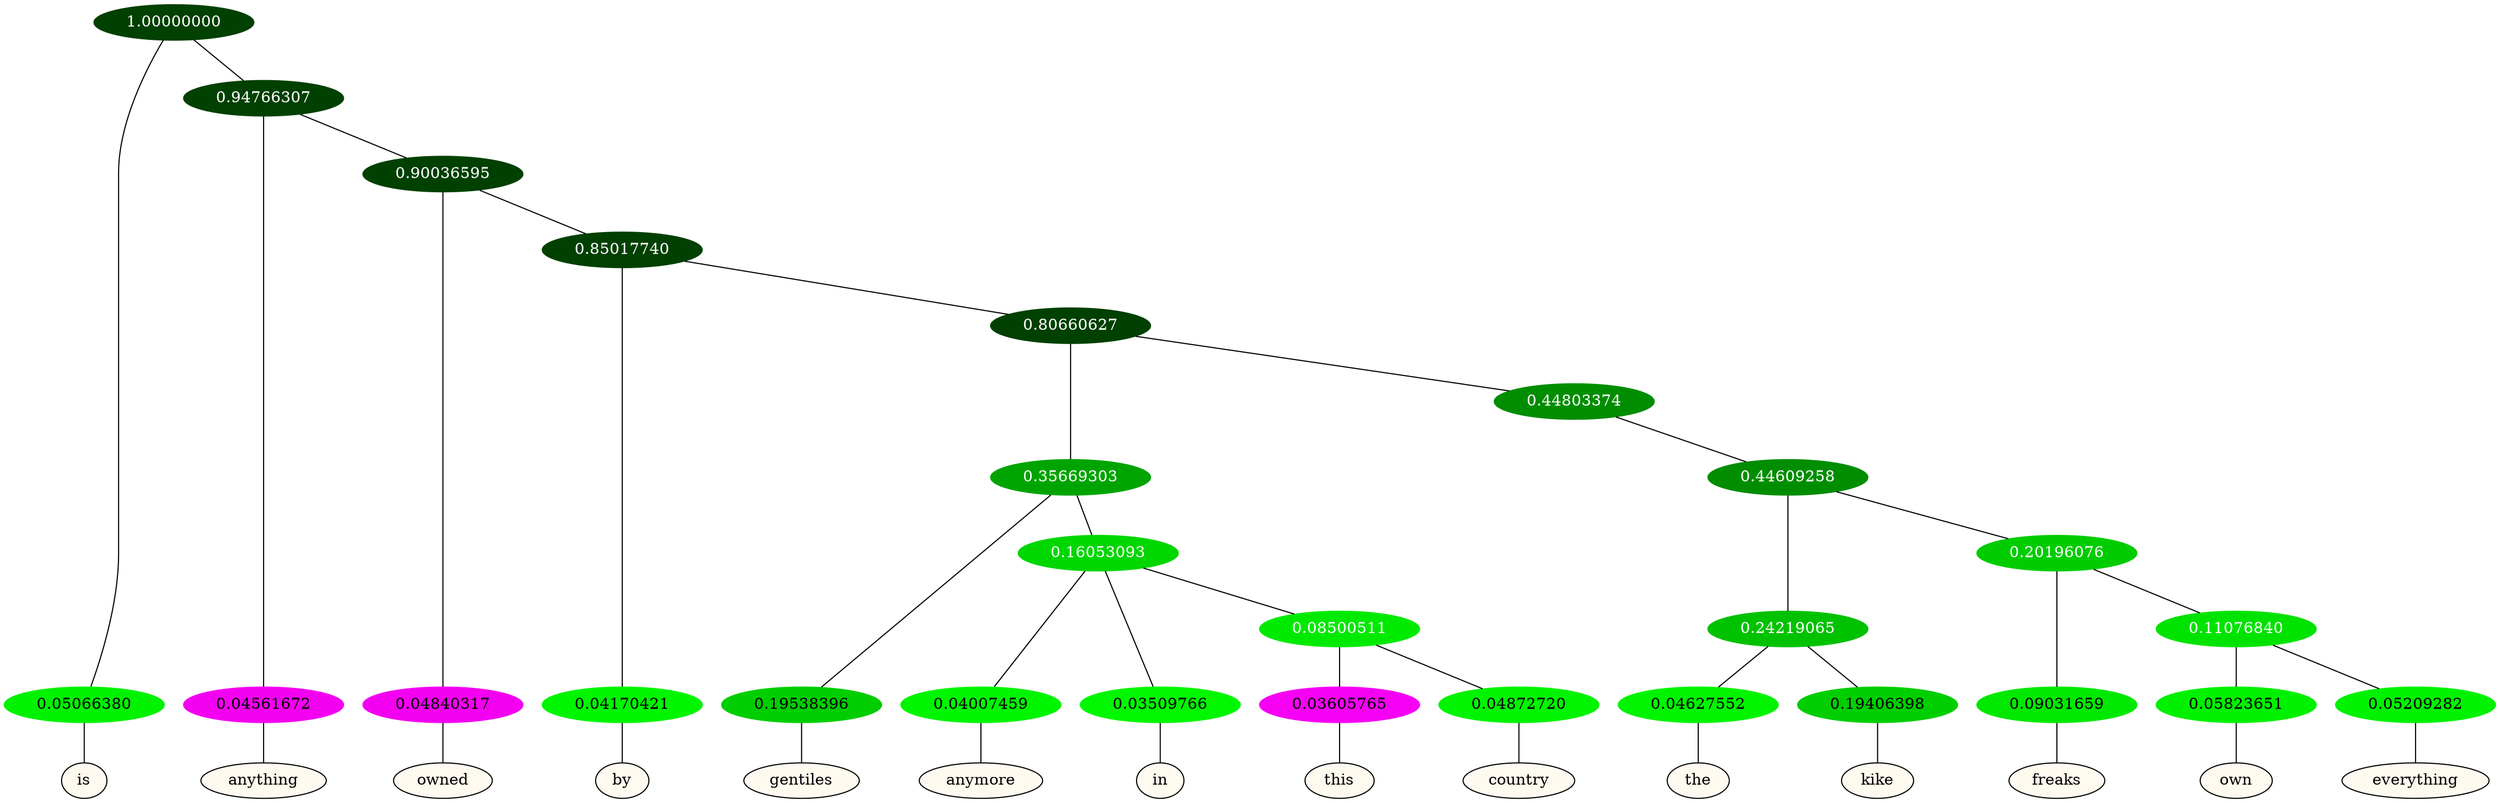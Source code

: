 graph {
	node [format=png height=0.15 nodesep=0.001 ordering=out overlap=prism overlap_scaling=0.01 ranksep=0.001 ratio=0.2 style=filled width=0.15]
	{
		rank=same
		a_w_1 [label=is color=black fillcolor=floralwhite style="filled,solid"]
		a_w_3 [label=anything color=black fillcolor=floralwhite style="filled,solid"]
		a_w_5 [label=owned color=black fillcolor=floralwhite style="filled,solid"]
		a_w_7 [label=by color=black fillcolor=floralwhite style="filled,solid"]
		a_w_11 [label=gentiles color=black fillcolor=floralwhite style="filled,solid"]
		a_w_14 [label=anymore color=black fillcolor=floralwhite style="filled,solid"]
		a_w_15 [label=in color=black fillcolor=floralwhite style="filled,solid"]
		a_w_19 [label=this color=black fillcolor=floralwhite style="filled,solid"]
		a_w_20 [label=country color=black fillcolor=floralwhite style="filled,solid"]
		a_w_21 [label=the color=black fillcolor=floralwhite style="filled,solid"]
		a_w_22 [label=kike color=black fillcolor=floralwhite style="filled,solid"]
		a_w_23 [label=freaks color=black fillcolor=floralwhite style="filled,solid"]
		a_w_25 [label=own color=black fillcolor=floralwhite style="filled,solid"]
		a_w_26 [label=everything color=black fillcolor=floralwhite style="filled,solid"]
	}
	a_n_1 -- a_w_1
	a_n_3 -- a_w_3
	a_n_5 -- a_w_5
	a_n_7 -- a_w_7
	a_n_11 -- a_w_11
	a_n_14 -- a_w_14
	a_n_15 -- a_w_15
	a_n_19 -- a_w_19
	a_n_20 -- a_w_20
	a_n_21 -- a_w_21
	a_n_22 -- a_w_22
	a_n_23 -- a_w_23
	a_n_25 -- a_w_25
	a_n_26 -- a_w_26
	{
		rank=same
		a_n_1 [label=0.05066380 color="0.334 1.000 0.949" fontcolor=black]
		a_n_3 [label=0.04561672 color="0.835 1.000 0.954" fontcolor=black]
		a_n_5 [label=0.04840317 color="0.835 1.000 0.952" fontcolor=black]
		a_n_7 [label=0.04170421 color="0.334 1.000 0.958" fontcolor=black]
		a_n_11 [label=0.19538396 color="0.334 1.000 0.805" fontcolor=black]
		a_n_14 [label=0.04007459 color="0.334 1.000 0.960" fontcolor=black]
		a_n_15 [label=0.03509766 color="0.334 1.000 0.965" fontcolor=black]
		a_n_19 [label=0.03605765 color="0.835 1.000 0.964" fontcolor=black]
		a_n_20 [label=0.04872720 color="0.334 1.000 0.951" fontcolor=black]
		a_n_21 [label=0.04627552 color="0.334 1.000 0.954" fontcolor=black]
		a_n_22 [label=0.19406398 color="0.334 1.000 0.806" fontcolor=black]
		a_n_23 [label=0.09031659 color="0.334 1.000 0.910" fontcolor=black]
		a_n_25 [label=0.05823651 color="0.334 1.000 0.942" fontcolor=black]
		a_n_26 [label=0.05209282 color="0.334 1.000 0.948" fontcolor=black]
	}
	a_n_0 [label=1.00000000 color="0.334 1.000 0.250" fontcolor=grey99]
	a_n_0 -- a_n_1
	a_n_2 [label=0.94766307 color="0.334 1.000 0.250" fontcolor=grey99]
	a_n_0 -- a_n_2
	a_n_2 -- a_n_3
	a_n_4 [label=0.90036595 color="0.334 1.000 0.250" fontcolor=grey99]
	a_n_2 -- a_n_4
	a_n_4 -- a_n_5
	a_n_6 [label=0.85017740 color="0.334 1.000 0.250" fontcolor=grey99]
	a_n_4 -- a_n_6
	a_n_6 -- a_n_7
	a_n_8 [label=0.80660627 color="0.334 1.000 0.250" fontcolor=grey99]
	a_n_6 -- a_n_8
	a_n_9 [label=0.35669303 color="0.334 1.000 0.643" fontcolor=grey99]
	a_n_8 -- a_n_9
	a_n_10 [label=0.44803374 color="0.334 1.000 0.552" fontcolor=grey99]
	a_n_8 -- a_n_10
	a_n_9 -- a_n_11
	a_n_12 [label=0.16053093 color="0.334 1.000 0.839" fontcolor=grey99]
	a_n_9 -- a_n_12
	a_n_13 [label=0.44609258 color="0.334 1.000 0.554" fontcolor=grey99]
	a_n_10 -- a_n_13
	a_n_12 -- a_n_14
	a_n_12 -- a_n_15
	a_n_16 [label=0.08500511 color="0.334 1.000 0.915" fontcolor=grey99]
	a_n_12 -- a_n_16
	a_n_17 [label=0.24219065 color="0.334 1.000 0.758" fontcolor=grey99]
	a_n_13 -- a_n_17
	a_n_18 [label=0.20196076 color="0.334 1.000 0.798" fontcolor=grey99]
	a_n_13 -- a_n_18
	a_n_16 -- a_n_19
	a_n_16 -- a_n_20
	a_n_17 -- a_n_21
	a_n_17 -- a_n_22
	a_n_18 -- a_n_23
	a_n_24 [label=0.11076840 color="0.334 1.000 0.889" fontcolor=grey99]
	a_n_18 -- a_n_24
	a_n_24 -- a_n_25
	a_n_24 -- a_n_26
}
